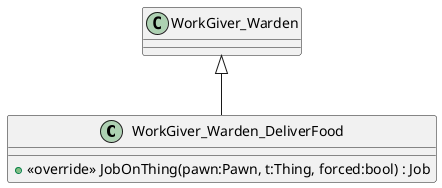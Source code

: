 @startuml
class WorkGiver_Warden_DeliverFood {
    + <<override>> JobOnThing(pawn:Pawn, t:Thing, forced:bool) : Job
}
WorkGiver_Warden <|-- WorkGiver_Warden_DeliverFood
@enduml
